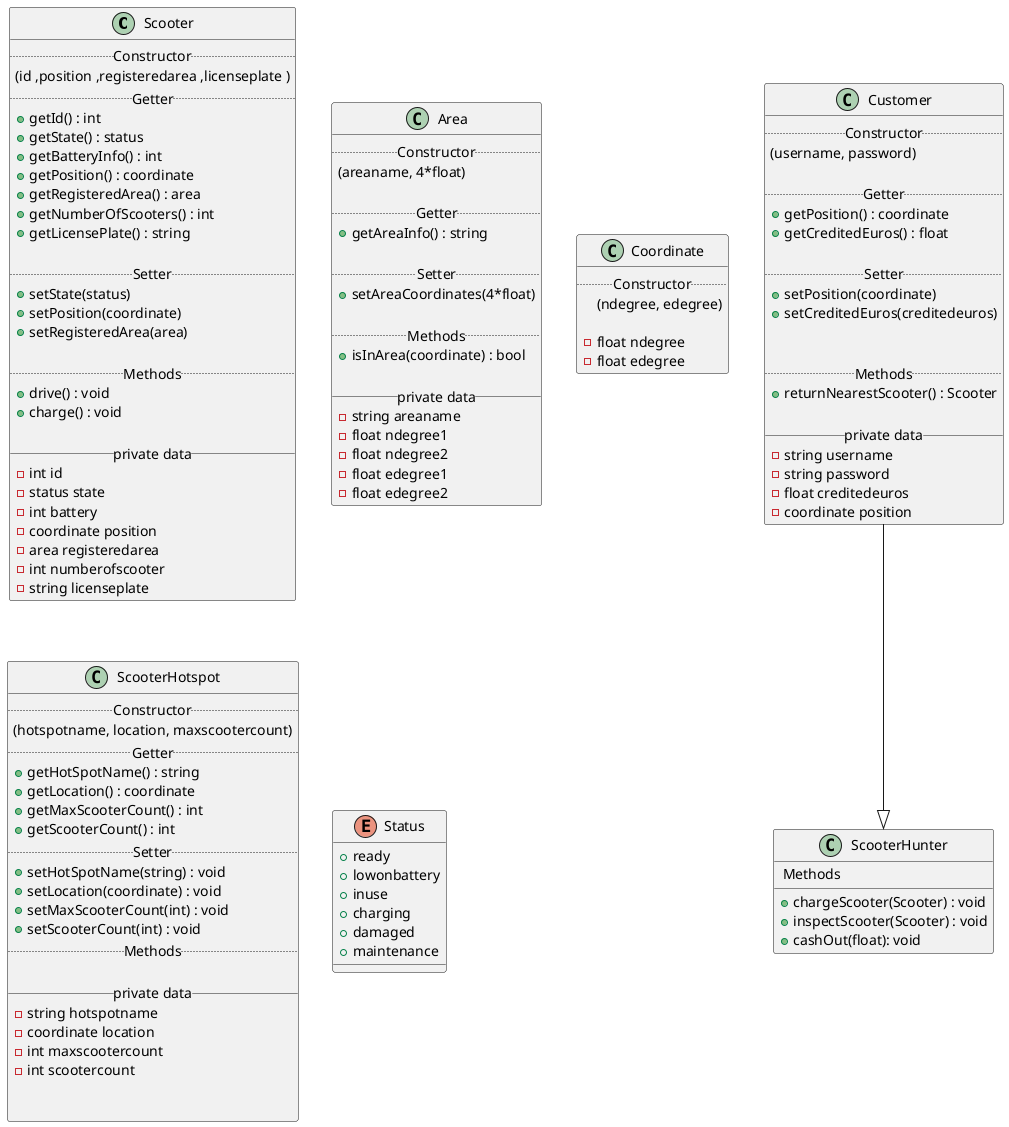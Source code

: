 @startuml





skinparam componentStyle uml2



class Scooter {
    .. Constructor ..
      (id ,position ,registeredarea ,licenseplate )
    .. Getter ..
  + getId() : int
  + getState() : status
  + getBatteryInfo() : int
  + getPosition() : coordinate
  + getRegisteredArea() : area
  + getNumberOfScooters() : int
  + getLicensePlate() : string

  .. Setter ..
  + setState(status)
  + setPosition(coordinate)
  + setRegisteredArea(area)

  .. Methods ..
  + drive() : void
  + charge() : void

  __ private data __
  -int id
  -status state
  -int battery
  -coordinate position
  -area registeredarea
  -int numberofscooter
  -string licenseplate
}

class Area {
  .. Constructor ..
  (areaname, 4*float)

  .. Getter ..
  + getAreaInfo() : string

  .. Setter ..
  + setAreaCoordinates(4*float)

  .. Methods ..
  + isInArea(coordinate) : bool

  __ private data __
  -string areaname
  -float ndegree1
  -float ndegree2
  -float edegree1
  -float edegree2
}



class Coordinate {
  .. Constructor ..
  (ndegree, edegree)

  -float ndegree
  -float edegree
}


class Customer {
  .. Constructor ..
  (username, password)

  .. Getter ..
  + getPosition() : coordinate
  + getCreditedEuros() : float

  .. Setter ..
  + setPosition(coordinate)
  + setCreditedEuros(creditedeuros)


  .. Methods ..
  + returnNearestScooter() : Scooter

  __ private data __
  -string username
  -string password
  -float creditedeuros
  -coordinate position
}

class ScooterHunter {

  .. Methods ..
  + chargeScooter(Scooter) : void
  + inspectScooter(Scooter) : void
  + cashOut(float): void


}

class ScooterHotspot {
  .. Constructor ..
(hotspotname, location, maxscootercount)
  .. Getter ..
   + getHotSpotName() : string
   + getLocation() : coordinate
   + getMaxScooterCount() : int
   + getScooterCount() : int
  .. Setter ..
   + setHotSpotName(string) : void
   + setLocation(coordinate) : void
   + setMaxScooterCount(int) : void
   + setScooterCount(int) : void
  .. Methods ..

  __ private data __
  -string hotspotname
  -coordinate location
  -int maxscootercount
  -int scootercount


}

enum Status {
  + ready
  + lowonbattery
  + inuse
  + charging
  + damaged
  + maintenance
}

Customer --|> ScooterHunter




@enduml
